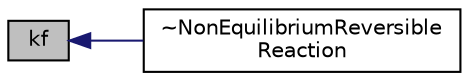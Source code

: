 digraph "kf"
{
  bgcolor="transparent";
  edge [fontname="Helvetica",fontsize="10",labelfontname="Helvetica",labelfontsize="10"];
  node [fontname="Helvetica",fontsize="10",shape=record];
  rankdir="LR";
  Node1 [label="kf",height=0.2,width=0.4,color="black", fillcolor="grey75", style="filled", fontcolor="black"];
  Node1 -> Node2 [dir="back",color="midnightblue",fontsize="10",style="solid",fontname="Helvetica"];
  Node2 [label="~NonEquilibriumReversible\lReaction",height=0.2,width=0.4,color="black",URL="$a01653.html#a5e3c85a9b1a51eb33aa5c047c1eb1022",tooltip="Destructor. "];
}
